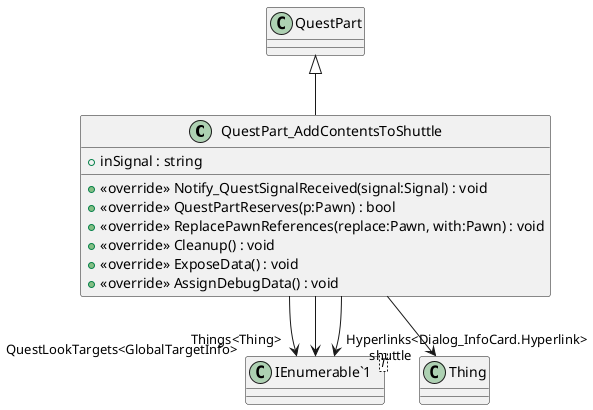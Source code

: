 @startuml
class QuestPart_AddContentsToShuttle {
    + inSignal : string
    + <<override>> Notify_QuestSignalReceived(signal:Signal) : void
    + <<override>> QuestPartReserves(p:Pawn) : bool
    + <<override>> ReplacePawnReferences(replace:Pawn, with:Pawn) : void
    + <<override>> Cleanup() : void
    + <<override>> ExposeData() : void
    + <<override>> AssignDebugData() : void
}
class "IEnumerable`1"<T> {
}
QuestPart <|-- QuestPart_AddContentsToShuttle
QuestPart_AddContentsToShuttle --> "shuttle" Thing
QuestPart_AddContentsToShuttle --> "Things<Thing>" "IEnumerable`1"
QuestPart_AddContentsToShuttle --> "Hyperlinks<Dialog_InfoCard.Hyperlink>" "IEnumerable`1"
QuestPart_AddContentsToShuttle --> "QuestLookTargets<GlobalTargetInfo>" "IEnumerable`1"
@enduml
